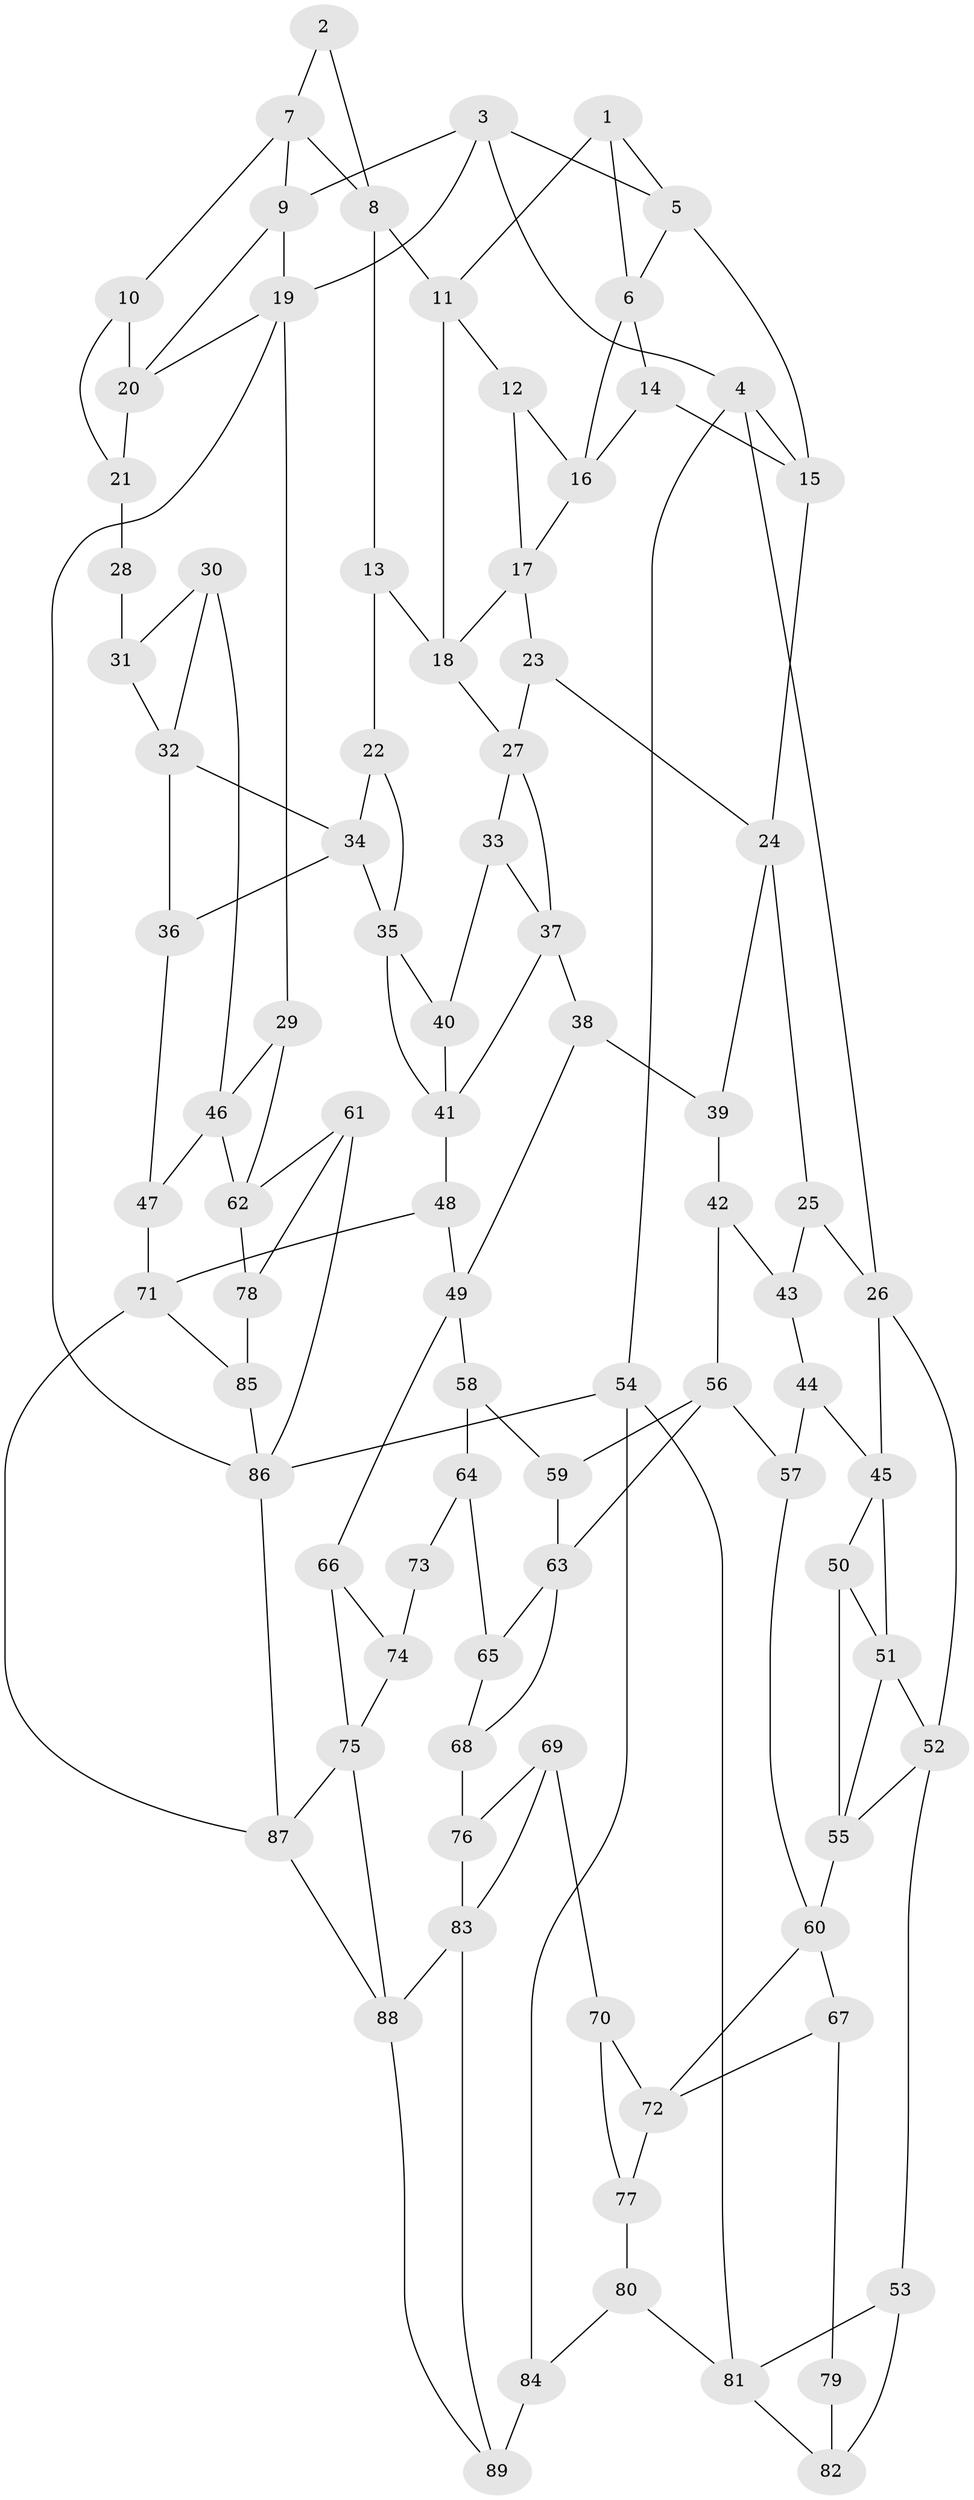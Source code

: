 // original degree distribution, {3: 0.027210884353741496, 4: 0.2108843537414966, 5: 0.54421768707483, 6: 0.21768707482993196}
// Generated by graph-tools (version 1.1) at 2025/38/03/04/25 23:38:35]
// undirected, 89 vertices, 153 edges
graph export_dot {
  node [color=gray90,style=filled];
  1;
  2;
  3;
  4;
  5;
  6;
  7;
  8;
  9;
  10;
  11;
  12;
  13;
  14;
  15;
  16;
  17;
  18;
  19;
  20;
  21;
  22;
  23;
  24;
  25;
  26;
  27;
  28;
  29;
  30;
  31;
  32;
  33;
  34;
  35;
  36;
  37;
  38;
  39;
  40;
  41;
  42;
  43;
  44;
  45;
  46;
  47;
  48;
  49;
  50;
  51;
  52;
  53;
  54;
  55;
  56;
  57;
  58;
  59;
  60;
  61;
  62;
  63;
  64;
  65;
  66;
  67;
  68;
  69;
  70;
  71;
  72;
  73;
  74;
  75;
  76;
  77;
  78;
  79;
  80;
  81;
  82;
  83;
  84;
  85;
  86;
  87;
  88;
  89;
  1 -- 5 [weight=1.0];
  1 -- 6 [weight=1.0];
  1 -- 11 [weight=1.0];
  2 -- 7 [weight=1.0];
  2 -- 8 [weight=1.0];
  3 -- 4 [weight=1.0];
  3 -- 5 [weight=1.0];
  3 -- 9 [weight=1.0];
  3 -- 19 [weight=1.0];
  4 -- 15 [weight=1.0];
  4 -- 26 [weight=1.0];
  4 -- 54 [weight=1.0];
  5 -- 6 [weight=1.0];
  5 -- 15 [weight=1.0];
  6 -- 14 [weight=1.0];
  6 -- 16 [weight=1.0];
  7 -- 8 [weight=1.0];
  7 -- 9 [weight=1.0];
  7 -- 10 [weight=1.0];
  8 -- 11 [weight=1.0];
  8 -- 13 [weight=1.0];
  9 -- 19 [weight=1.0];
  9 -- 20 [weight=1.0];
  10 -- 20 [weight=1.0];
  10 -- 21 [weight=1.0];
  11 -- 12 [weight=1.0];
  11 -- 18 [weight=1.0];
  12 -- 16 [weight=1.0];
  12 -- 17 [weight=1.0];
  13 -- 18 [weight=1.0];
  13 -- 22 [weight=1.0];
  14 -- 15 [weight=1.0];
  14 -- 16 [weight=1.0];
  15 -- 24 [weight=1.0];
  16 -- 17 [weight=1.0];
  17 -- 18 [weight=1.0];
  17 -- 23 [weight=1.0];
  18 -- 27 [weight=1.0];
  19 -- 20 [weight=1.0];
  19 -- 29 [weight=1.0];
  19 -- 86 [weight=1.0];
  20 -- 21 [weight=1.0];
  21 -- 28 [weight=1.0];
  22 -- 34 [weight=1.0];
  22 -- 35 [weight=1.0];
  23 -- 24 [weight=1.0];
  23 -- 27 [weight=1.0];
  24 -- 25 [weight=1.0];
  24 -- 39 [weight=1.0];
  25 -- 26 [weight=1.0];
  25 -- 43 [weight=1.0];
  26 -- 45 [weight=1.0];
  26 -- 52 [weight=1.0];
  27 -- 33 [weight=1.0];
  27 -- 37 [weight=1.0];
  28 -- 31 [weight=2.0];
  29 -- 46 [weight=1.0];
  29 -- 62 [weight=1.0];
  30 -- 31 [weight=1.0];
  30 -- 32 [weight=1.0];
  30 -- 46 [weight=1.0];
  31 -- 32 [weight=1.0];
  32 -- 34 [weight=1.0];
  32 -- 36 [weight=1.0];
  33 -- 37 [weight=1.0];
  33 -- 40 [weight=2.0];
  34 -- 35 [weight=1.0];
  34 -- 36 [weight=1.0];
  35 -- 40 [weight=1.0];
  35 -- 41 [weight=1.0];
  36 -- 47 [weight=1.0];
  37 -- 38 [weight=1.0];
  37 -- 41 [weight=1.0];
  38 -- 39 [weight=1.0];
  38 -- 49 [weight=1.0];
  39 -- 42 [weight=1.0];
  40 -- 41 [weight=1.0];
  41 -- 48 [weight=1.0];
  42 -- 43 [weight=2.0];
  42 -- 56 [weight=1.0];
  43 -- 44 [weight=1.0];
  44 -- 45 [weight=1.0];
  44 -- 57 [weight=1.0];
  45 -- 50 [weight=1.0];
  45 -- 51 [weight=1.0];
  46 -- 47 [weight=1.0];
  46 -- 62 [weight=1.0];
  47 -- 71 [weight=1.0];
  48 -- 49 [weight=1.0];
  48 -- 71 [weight=1.0];
  49 -- 58 [weight=1.0];
  49 -- 66 [weight=1.0];
  50 -- 51 [weight=1.0];
  50 -- 55 [weight=1.0];
  51 -- 52 [weight=1.0];
  51 -- 55 [weight=1.0];
  52 -- 53 [weight=1.0];
  52 -- 55 [weight=1.0];
  53 -- 81 [weight=1.0];
  53 -- 82 [weight=1.0];
  54 -- 81 [weight=1.0];
  54 -- 84 [weight=1.0];
  54 -- 86 [weight=1.0];
  55 -- 60 [weight=1.0];
  56 -- 57 [weight=1.0];
  56 -- 59 [weight=1.0];
  56 -- 63 [weight=1.0];
  57 -- 60 [weight=1.0];
  58 -- 59 [weight=1.0];
  58 -- 64 [weight=1.0];
  59 -- 63 [weight=1.0];
  60 -- 67 [weight=1.0];
  60 -- 72 [weight=1.0];
  61 -- 62 [weight=1.0];
  61 -- 78 [weight=1.0];
  61 -- 86 [weight=1.0];
  62 -- 78 [weight=1.0];
  63 -- 65 [weight=1.0];
  63 -- 68 [weight=1.0];
  64 -- 65 [weight=1.0];
  64 -- 73 [weight=2.0];
  65 -- 68 [weight=1.0];
  66 -- 74 [weight=1.0];
  66 -- 75 [weight=1.0];
  67 -- 72 [weight=1.0];
  67 -- 79 [weight=1.0];
  68 -- 76 [weight=2.0];
  69 -- 70 [weight=1.0];
  69 -- 76 [weight=1.0];
  69 -- 83 [weight=1.0];
  70 -- 72 [weight=1.0];
  70 -- 77 [weight=1.0];
  71 -- 85 [weight=1.0];
  71 -- 87 [weight=1.0];
  72 -- 77 [weight=1.0];
  73 -- 74 [weight=2.0];
  74 -- 75 [weight=1.0];
  75 -- 87 [weight=1.0];
  75 -- 88 [weight=1.0];
  76 -- 83 [weight=1.0];
  77 -- 80 [weight=1.0];
  78 -- 85 [weight=2.0];
  79 -- 82 [weight=2.0];
  80 -- 81 [weight=1.0];
  80 -- 84 [weight=1.0];
  81 -- 82 [weight=1.0];
  83 -- 88 [weight=1.0];
  83 -- 89 [weight=1.0];
  84 -- 89 [weight=2.0];
  85 -- 86 [weight=1.0];
  86 -- 87 [weight=1.0];
  87 -- 88 [weight=1.0];
  88 -- 89 [weight=1.0];
}
